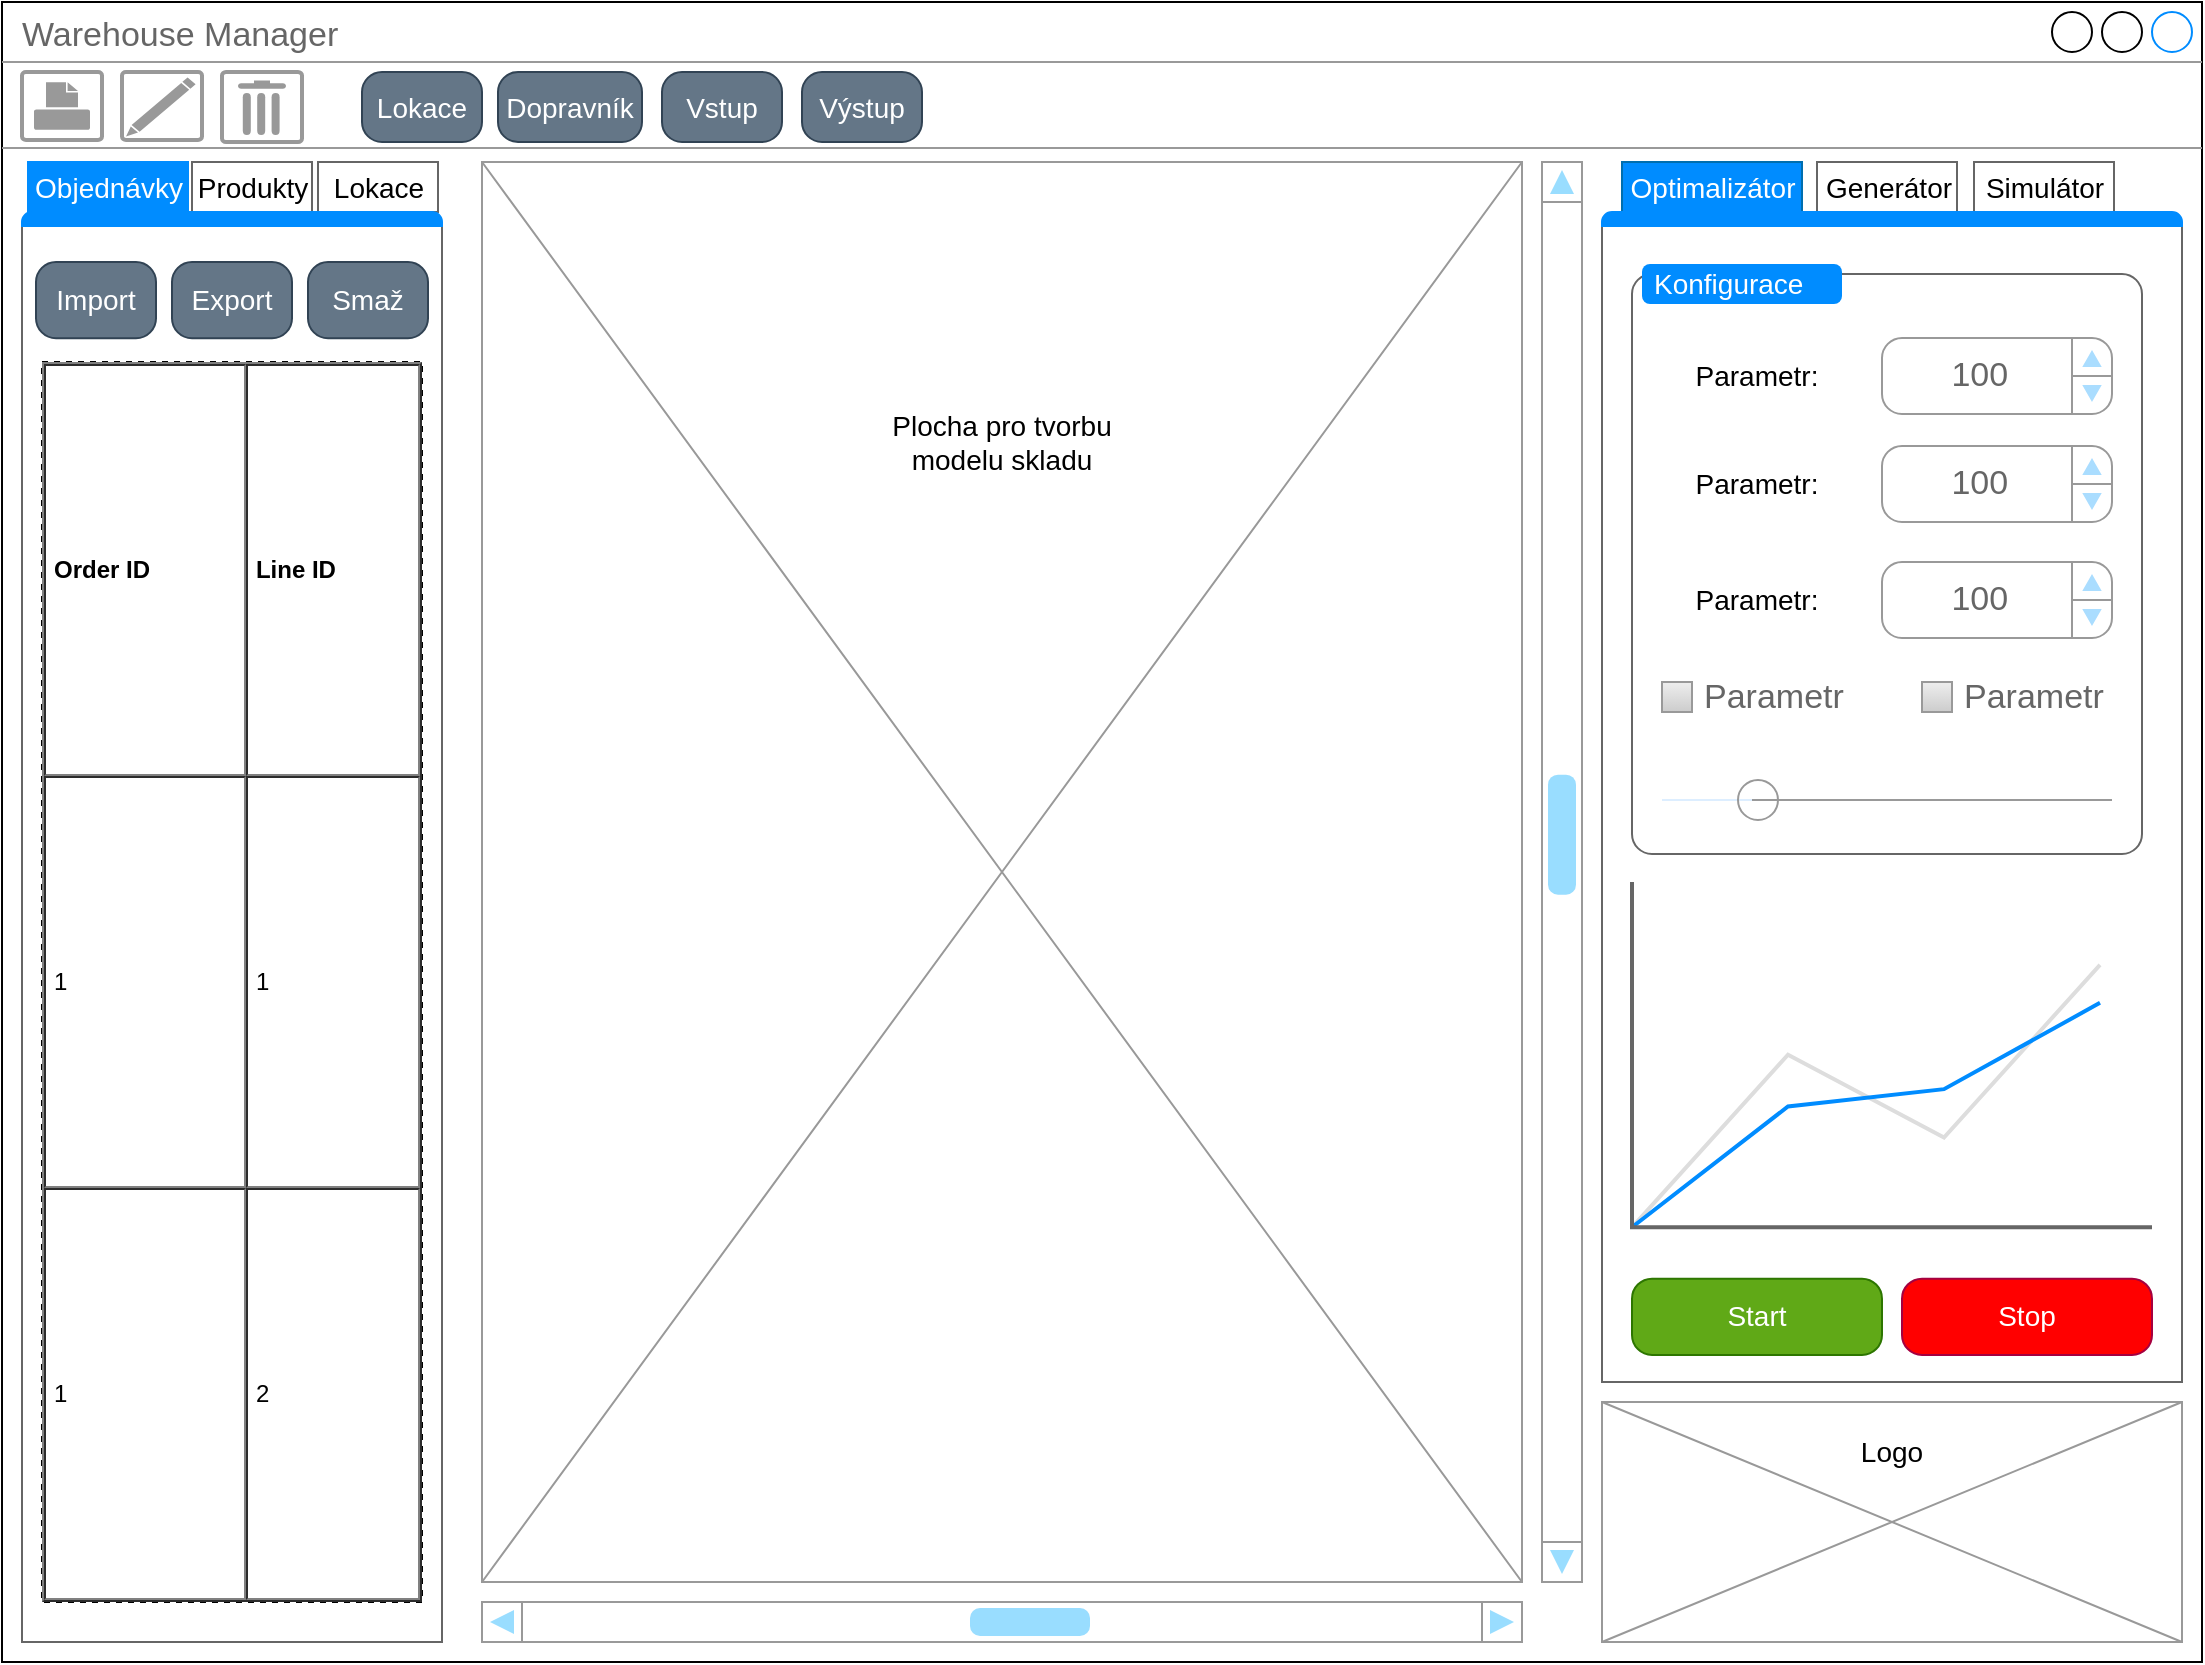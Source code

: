 <mxfile version="13.8.6" type="device"><diagram name="Page-1" id="03018318-947c-dd8e-b7a3-06fadd420f32"><mxGraphModel dx="2733" dy="884" grid="1" gridSize="10" guides="1" tooltips="1" connect="1" arrows="1" fold="1" page="1" pageScale="1" pageWidth="1100" pageHeight="850" background="#ffffff" math="0" shadow="0"><root><mxCell id="0"/><mxCell id="1" parent="0"/><mxCell id="x9t1fAH8Sbrye7nmffO0-58" value="Warehouse Manager" style="strokeWidth=1;shadow=0;dashed=0;align=center;html=1;shape=mxgraph.mockup.containers.window;align=left;verticalAlign=top;spacingLeft=8;strokeColor2=#008cff;strokeColor3=#c4c4c4;fontColor=#666666;mainText=;fontSize=17;labelBackgroundColor=none;fillColor=none;" vertex="1" parent="1"><mxGeometry x="-1090" y="10" width="1100" height="830" as="geometry"/></mxCell><mxCell id="x9t1fAH8Sbrye7nmffO0-44" value="" style="verticalLabelPosition=bottom;shadow=0;dashed=0;align=center;html=1;verticalAlign=top;strokeWidth=1;shape=mxgraph.mockup.navigation.scrollBar;strokeColor=#999999;barPos=53.333;fillColor2=#99ddff;strokeColor2=none;fillColor=none;" vertex="1" parent="1"><mxGeometry x="-850" y="810" width="520" height="20" as="geometry"/></mxCell><mxCell id="x9t1fAH8Sbrye7nmffO0-45" value="" style="verticalLabelPosition=bottom;shadow=0;dashed=0;align=center;html=1;verticalAlign=top;strokeWidth=1;shape=mxgraph.mockup.navigation.scrollBar;strokeColor=#999999;barPos=53.061;fillColor2=#99ddff;strokeColor2=none;direction=north;fillColor=none;" vertex="1" parent="1"><mxGeometry x="-320" y="90" width="20" height="710" as="geometry"/></mxCell><mxCell id="x9t1fAH8Sbrye7nmffO0-46" value="" style="strokeWidth=1;shadow=0;dashed=0;align=center;html=1;shape=mxgraph.mockup.containers.marginRect2;rectMarginTop=32;gradientColor=none;strokeColor=#666666;" vertex="1" parent="1"><mxGeometry x="-1080" y="90" width="210" height="740" as="geometry"/></mxCell><mxCell id="x9t1fAH8Sbrye7nmffO0-47" value="&lt;font style=&quot;font-size: 14px&quot; color=&quot;#ffffff&quot;&gt;Objednávky&lt;/font&gt;" style="strokeWidth=1;shadow=0;dashed=0;align=center;html=1;shape=mxgraph.mockup.containers.rrect;rSize=0;fontSize=17;fillColor=#008CFF;strokeColor=#008CFF;" vertex="1" parent="x9t1fAH8Sbrye7nmffO0-46"><mxGeometry width="80" height="25" relative="1" as="geometry"><mxPoint x="3" as="offset"/></mxGeometry></mxCell><mxCell id="x9t1fAH8Sbrye7nmffO0-48" value="&lt;font style=&quot;font-size: 14px&quot;&gt;Produkty&lt;/font&gt;" style="strokeWidth=1;shadow=0;dashed=0;align=center;html=1;shape=mxgraph.mockup.containers.rrect;rSize=0;fontSize=17;strokeColor=#666666;" vertex="1" parent="x9t1fAH8Sbrye7nmffO0-46"><mxGeometry width="60" height="25" relative="1" as="geometry"><mxPoint x="85" as="offset"/></mxGeometry></mxCell><mxCell id="x9t1fAH8Sbrye7nmffO0-49" value="&lt;font style=&quot;font-size: 14px&quot; color=&quot;#000000&quot;&gt;Lokace&lt;/font&gt;" style="strokeColor=inherit;fillColor=inherit;gradientColor=inherit;strokeWidth=1;shadow=0;dashed=0;align=center;html=1;shape=mxgraph.mockup.containers.rrect;rSize=0;fontSize=17;fontColor=#666666;gradientColor=none;" vertex="1" parent="x9t1fAH8Sbrye7nmffO0-46"><mxGeometry width="60" height="25" relative="1" as="geometry"><mxPoint x="148" as="offset"/></mxGeometry></mxCell><mxCell id="x9t1fAH8Sbrye7nmffO0-50" value="" style="strokeWidth=1;shadow=0;dashed=0;align=center;html=1;shape=mxgraph.mockup.containers.topButton;rSize=5;strokeColor=#008cff;fillColor=#008cff;gradientColor=none;resizeWidth=1;movable=0;deletable=1;" vertex="1" parent="x9t1fAH8Sbrye7nmffO0-46"><mxGeometry width="210" height="7" relative="1" as="geometry"><mxPoint y="25" as="offset"/></mxGeometry></mxCell><mxCell id="x9t1fAH8Sbrye7nmffO0-75" value="&lt;font style=&quot;font-size: 14px&quot;&gt;Import&lt;/font&gt;" style="strokeWidth=1;shadow=0;dashed=0;align=center;html=1;shape=mxgraph.mockup.buttons.button;strokeColor=#314354;mainText=;buttonStyle=round;fontSize=17;fontStyle=0;fillColor=#647687;whiteSpace=wrap;fontColor=#ffffff;" vertex="1" parent="x9t1fAH8Sbrye7nmffO0-46"><mxGeometry x="7" y="50" width="60" height="38.13" as="geometry"/></mxCell><mxCell id="x9t1fAH8Sbrye7nmffO0-76" value="&lt;span style=&quot;font-size: 14px&quot;&gt;Export&lt;/span&gt;" style="strokeWidth=1;shadow=0;dashed=0;align=center;html=1;shape=mxgraph.mockup.buttons.button;strokeColor=#314354;mainText=;buttonStyle=round;fontSize=17;fontStyle=0;fillColor=#647687;whiteSpace=wrap;fontColor=#ffffff;" vertex="1" parent="x9t1fAH8Sbrye7nmffO0-46"><mxGeometry x="75" y="50" width="60" height="38.13" as="geometry"/></mxCell><mxCell id="x9t1fAH8Sbrye7nmffO0-77" value="&lt;font style=&quot;font-size: 14px&quot;&gt;Smaž&lt;/font&gt;" style="strokeWidth=1;shadow=0;dashed=0;align=center;html=1;shape=mxgraph.mockup.buttons.button;strokeColor=#314354;mainText=;buttonStyle=round;fontSize=17;fontStyle=0;fillColor=#647687;whiteSpace=wrap;fontColor=#ffffff;" vertex="1" parent="x9t1fAH8Sbrye7nmffO0-46"><mxGeometry x="143" y="50" width="60" height="38.13" as="geometry"/></mxCell><mxCell id="x9t1fAH8Sbrye7nmffO0-82" value="&lt;table cellpadding=&quot;4&quot; cellspacing=&quot;0&quot; border=&quot;1&quot; style=&quot;font-size: 1em ; width: 100% ; height: 100%&quot;&gt;&lt;tbody&gt;&lt;tr&gt;&lt;th&gt;Order ID&lt;/th&gt;&lt;th&gt;Line ID&lt;/th&gt;&lt;/tr&gt;&lt;tr&gt;&lt;td&gt;1&lt;/td&gt;&lt;td&gt;1&lt;/td&gt;&lt;/tr&gt;&lt;tr&gt;&lt;td&gt;1&lt;/td&gt;&lt;td&gt;2&lt;/td&gt;&lt;/tr&gt;&lt;/tbody&gt;&lt;/table&gt; " style="verticalAlign=top;align=left;overflow=fill;fontSize=12;fontFamily=Helvetica;html=1;dashed=1;strokeColor=#000000;fillColor=none;" vertex="1" parent="x9t1fAH8Sbrye7nmffO0-46"><mxGeometry x="10" y="100" width="190" height="620" as="geometry"/></mxCell><mxCell id="x9t1fAH8Sbrye7nmffO0-52" value="" style="strokeWidth=1;shadow=0;dashed=0;align=center;html=1;shape=mxgraph.mockup.containers.marginRect2;rectMarginTop=32;strokeColor=#666666;gradientColor=none;" vertex="1" parent="1"><mxGeometry x="-290" y="90" width="290" height="610" as="geometry"/></mxCell><mxCell id="x9t1fAH8Sbrye7nmffO0-53" value="&lt;font style=&quot;font-size: 14px&quot;&gt;Optimalizátor&lt;/font&gt;" style="strokeColor=#006EAF;strokeWidth=1;shadow=0;dashed=0;align=center;html=1;shape=mxgraph.mockup.containers.rrect;rSize=0;fontSize=17;fontColor=#ffffff;fillColor=#008CFF;" vertex="1" parent="x9t1fAH8Sbrye7nmffO0-52"><mxGeometry width="90" height="25" relative="1" as="geometry"><mxPoint x="10" as="offset"/></mxGeometry></mxCell><mxCell id="x9t1fAH8Sbrye7nmffO0-54" value="&lt;font style=&quot;font-size: 14px&quot;&gt;Generátor&lt;/font&gt;" style="strokeWidth=1;shadow=0;dashed=0;align=center;html=1;shape=mxgraph.mockup.containers.rrect;rSize=0;fontSize=17;strokeColor=#666666;" vertex="1" parent="x9t1fAH8Sbrye7nmffO0-52"><mxGeometry width="70" height="25" relative="1" as="geometry"><mxPoint x="107.5" as="offset"/></mxGeometry></mxCell><mxCell id="x9t1fAH8Sbrye7nmffO0-55" value="&lt;font style=&quot;font-size: 14px&quot; color=&quot;#000000&quot;&gt;Simulátor&lt;/font&gt;" style="strokeColor=inherit;fillColor=inherit;gradientColor=inherit;strokeWidth=1;shadow=0;dashed=0;align=center;html=1;shape=mxgraph.mockup.containers.rrect;rSize=0;fontSize=17;fontColor=#666666;gradientColor=none;" vertex="1" parent="x9t1fAH8Sbrye7nmffO0-52"><mxGeometry width="70" height="25" relative="1" as="geometry"><mxPoint x="186" as="offset"/></mxGeometry></mxCell><mxCell id="x9t1fAH8Sbrye7nmffO0-56" value="" style="strokeWidth=1;shadow=0;dashed=0;align=center;html=1;shape=mxgraph.mockup.containers.topButton;rSize=5;strokeColor=#008cff;fillColor=#008cff;gradientColor=none;resizeWidth=1;movable=0;deletable=1;" vertex="1" parent="x9t1fAH8Sbrye7nmffO0-52"><mxGeometry width="290.0" height="7" relative="1" as="geometry"><mxPoint y="25" as="offset"/></mxGeometry></mxCell><mxCell id="x9t1fAH8Sbrye7nmffO0-43" value="" style="verticalLabelPosition=bottom;shadow=0;dashed=0;align=center;html=1;verticalAlign=top;strokeWidth=1;shape=mxgraph.mockup.graphics.lineChart;strokeColor=none;strokeColor2=#666666;strokeColor3=#008cff;strokeColor4=#dddddd;fillColor=none;" vertex="1" parent="x9t1fAH8Sbrye7nmffO0-52"><mxGeometry x="15" y="360.001" width="260" height="172.642" as="geometry"/></mxCell><mxCell id="x9t1fAH8Sbrye7nmffO0-60" value="&lt;font style=&quot;font-size: 14px&quot;&gt;Start&lt;/font&gt;" style="strokeWidth=1;shadow=0;dashed=0;align=center;html=1;shape=mxgraph.mockup.buttons.button;strokeColor=#2D7600;mainText=;buttonStyle=round;fontSize=17;fontStyle=0;fillColor=#60a917;whiteSpace=wrap;fontColor=#ffffff;" vertex="1" parent="x9t1fAH8Sbrye7nmffO0-52"><mxGeometry x="15" y="558.344" width="125" height="38.125" as="geometry"/></mxCell><mxCell id="x9t1fAH8Sbrye7nmffO0-61" value="&lt;span style=&quot;font-weight: normal&quot;&gt;&lt;font style=&quot;font-size: 14px&quot;&gt;Stop&lt;/font&gt;&lt;/span&gt;" style="strokeWidth=1;shadow=0;dashed=0;align=center;html=1;shape=mxgraph.mockup.buttons.button;strokeColor=#A50040;mainText=;buttonStyle=round;fontSize=17;fontStyle=1;whiteSpace=wrap;fontColor=#ffffff;fillColor=#FF0000;" vertex="1" parent="x9t1fAH8Sbrye7nmffO0-52"><mxGeometry x="150" y="558.344" width="125" height="38.125" as="geometry"/></mxCell><mxCell id="x9t1fAH8Sbrye7nmffO0-73" value="" style="shape=mxgraph.mockup.containers.marginRect;rectMarginTop=10;strokeColor=#666666;strokeWidth=1;dashed=0;rounded=1;arcSize=5;recursiveResize=0;fillColor=none;" vertex="1" parent="x9t1fAH8Sbrye7nmffO0-52"><mxGeometry x="15" y="46" width="255" height="300" as="geometry"/></mxCell><mxCell id="x9t1fAH8Sbrye7nmffO0-74" value="Konfigurace" style="shape=rect;strokeColor=none;fillColor=#008cff;strokeWidth=1;dashed=0;rounded=1;arcSize=20;fontColor=#ffffff;fontSize=14;spacing=2;spacingTop=-2;align=left;autosize=1;spacingLeft=4;resizeWidth=0;resizeHeight=0;perimeter=none;" vertex="1" parent="x9t1fAH8Sbrye7nmffO0-73"><mxGeometry x="5" y="5" width="100" height="20" as="geometry"/></mxCell><mxCell id="x9t1fAH8Sbrye7nmffO0-87" value="&lt;table cellpadding=&quot;0&quot; cellspacing=&quot;0&quot; style=&quot;width:100%;height:100%;&quot;&gt;&lt;tr&gt;&lt;td style=&quot;width:85%&quot;&gt;100&lt;/td&gt;&lt;td style=&quot;width:15%&quot;&gt;&lt;/td&gt;&lt;/tr&gt;&lt;/table&gt;" style="strokeWidth=1;shadow=0;dashed=0;align=center;html=1;shape=mxgraph.mockup.forms.spinner;strokeColor=#999999;spinLayout=right;spinStyle=normal;adjStyle=triangle;fillColor=#aaddff;fontSize=17;fontColor=#666666;mainText=;html=1;overflow=fill;labelBackgroundColor=none;" vertex="1" parent="x9t1fAH8Sbrye7nmffO0-73"><mxGeometry x="125" y="42" width="115" height="38" as="geometry"/></mxCell><mxCell id="x9t1fAH8Sbrye7nmffO0-88" value="Parametr" style="strokeWidth=1;shadow=0;dashed=0;align=center;html=1;shape=mxgraph.mockup.forms.rrect;rSize=0;fillColor=#eeeeee;strokeColor=#999999;gradientColor=#cccccc;align=left;spacingLeft=4;fontSize=17;fontColor=#666666;labelPosition=right;labelBackgroundColor=none;" vertex="1" parent="x9t1fAH8Sbrye7nmffO0-73"><mxGeometry x="145" y="214" width="15" height="15" as="geometry"/></mxCell><mxCell id="x9t1fAH8Sbrye7nmffO0-89" value="" style="verticalLabelPosition=bottom;shadow=0;dashed=0;align=center;html=1;verticalAlign=top;strokeWidth=1;shape=mxgraph.mockup.forms.horSlider;strokeColor=#999999;sliderStyle=basic;sliderPos=20;handleStyle=circle;fillColor2=#ddeeff;labelBackgroundColor=none;fillColor=none;fontSize=14;fontColor=#000000;" vertex="1" parent="x9t1fAH8Sbrye7nmffO0-73"><mxGeometry x="15" y="258" width="225" height="30" as="geometry"/></mxCell><mxCell id="x9t1fAH8Sbrye7nmffO0-91" value="Parametr" style="strokeWidth=1;shadow=0;dashed=0;align=center;html=1;shape=mxgraph.mockup.forms.rrect;rSize=0;fillColor=#eeeeee;strokeColor=#999999;gradientColor=#cccccc;align=left;spacingLeft=4;fontSize=17;fontColor=#666666;labelPosition=right;labelBackgroundColor=none;" vertex="1" parent="x9t1fAH8Sbrye7nmffO0-73"><mxGeometry x="15" y="214" width="15" height="15" as="geometry"/></mxCell><mxCell id="x9t1fAH8Sbrye7nmffO0-92" value="&lt;span&gt;Parametr:&lt;/span&gt;" style="text;html=1;strokeColor=none;fillColor=none;align=center;verticalAlign=middle;whiteSpace=wrap;rounded=0;dashed=1;fontSize=14;labelBackgroundColor=none;labelBorderColor=none;" vertex="1" parent="x9t1fAH8Sbrye7nmffO0-73"><mxGeometry x="15" y="42" width="95" height="38" as="geometry"/></mxCell><mxCell id="x9t1fAH8Sbrye7nmffO0-93" value="&lt;table cellpadding=&quot;0&quot; cellspacing=&quot;0&quot; style=&quot;width:100%;height:100%;&quot;&gt;&lt;tr&gt;&lt;td style=&quot;width:85%&quot;&gt;100&lt;/td&gt;&lt;td style=&quot;width:15%&quot;&gt;&lt;/td&gt;&lt;/tr&gt;&lt;/table&gt;" style="strokeWidth=1;shadow=0;dashed=0;align=center;html=1;shape=mxgraph.mockup.forms.spinner;strokeColor=#999999;spinLayout=right;spinStyle=normal;adjStyle=triangle;fillColor=#aaddff;fontSize=17;fontColor=#666666;mainText=;html=1;overflow=fill;labelBackgroundColor=none;" vertex="1" parent="x9t1fAH8Sbrye7nmffO0-73"><mxGeometry x="125" y="96" width="115" height="38" as="geometry"/></mxCell><mxCell id="x9t1fAH8Sbrye7nmffO0-94" value="&lt;span&gt;Parametr:&lt;/span&gt;" style="text;html=1;strokeColor=none;fillColor=none;align=center;verticalAlign=middle;whiteSpace=wrap;rounded=0;dashed=1;fontSize=14;labelBackgroundColor=none;labelBorderColor=none;" vertex="1" parent="x9t1fAH8Sbrye7nmffO0-73"><mxGeometry x="15" y="96" width="95" height="38" as="geometry"/></mxCell><mxCell id="x9t1fAH8Sbrye7nmffO0-95" value="&lt;table cellpadding=&quot;0&quot; cellspacing=&quot;0&quot; style=&quot;width:100%;height:100%;&quot;&gt;&lt;tr&gt;&lt;td style=&quot;width:85%&quot;&gt;100&lt;/td&gt;&lt;td style=&quot;width:15%&quot;&gt;&lt;/td&gt;&lt;/tr&gt;&lt;/table&gt;" style="strokeWidth=1;shadow=0;dashed=0;align=center;html=1;shape=mxgraph.mockup.forms.spinner;strokeColor=#999999;spinLayout=right;spinStyle=normal;adjStyle=triangle;fillColor=#aaddff;fontSize=17;fontColor=#666666;mainText=;html=1;overflow=fill;labelBackgroundColor=none;" vertex="1" parent="x9t1fAH8Sbrye7nmffO0-73"><mxGeometry x="125" y="154" width="115" height="38" as="geometry"/></mxCell><mxCell id="x9t1fAH8Sbrye7nmffO0-96" value="&lt;span&gt;Parametr:&lt;/span&gt;" style="text;html=1;strokeColor=none;fillColor=none;align=center;verticalAlign=middle;whiteSpace=wrap;rounded=0;dashed=1;fontSize=14;labelBackgroundColor=none;labelBorderColor=none;" vertex="1" parent="x9t1fAH8Sbrye7nmffO0-73"><mxGeometry x="15" y="154" width="95" height="38" as="geometry"/></mxCell><mxCell id="x9t1fAH8Sbrye7nmffO0-57" value="" style="verticalLabelPosition=bottom;shadow=0;dashed=0;align=center;html=1;verticalAlign=top;strokeWidth=1;shape=mxgraph.mockup.graphics.simpleIcon;strokeColor=#999999;fillColor=none;" vertex="1" parent="1"><mxGeometry x="-850" y="90" width="520" height="710" as="geometry"/></mxCell><mxCell id="x9t1fAH8Sbrye7nmffO0-62" value="" style="verticalLabelPosition=bottom;shadow=0;dashed=0;align=center;html=1;verticalAlign=top;strokeWidth=1;shape=mxgraph.mockup.markup.line;strokeColor=#999999;direction=north;fillColor=none;rotation=-90;" vertex="1" parent="1"><mxGeometry x="-550" y="-467" width="20" height="1100" as="geometry"/></mxCell><mxCell id="x9t1fAH8Sbrye7nmffO0-63" value="" style="verticalLabelPosition=bottom;shadow=0;dashed=0;align=center;html=1;verticalAlign=top;strokeWidth=1;shape=mxgraph.mockup.markup.line;strokeColor=#999999;direction=north;fillColor=none;rotation=-90;" vertex="1" parent="1"><mxGeometry x="-550" y="-510" width="20" height="1100" as="geometry"/></mxCell><mxCell id="x9t1fAH8Sbrye7nmffO0-64" value="" style="strokeColor=#999999;verticalLabelPosition=bottom;shadow=0;dashed=0;verticalAlign=top;strokeWidth=2;html=1;shape=mxgraph.mockup.misc.editIcon;fillColor=none;" vertex="1" parent="1"><mxGeometry x="-1030" y="45" width="40" height="34" as="geometry"/></mxCell><mxCell id="x9t1fAH8Sbrye7nmffO0-65" value="" style="strokeColor=#999999;verticalLabelPosition=bottom;shadow=0;dashed=0;verticalAlign=top;strokeWidth=2;html=1;shape=mxgraph.mockup.misc.trashcanIcon;fillColor=none;" vertex="1" parent="1"><mxGeometry x="-980" y="45" width="40" height="35" as="geometry"/></mxCell><mxCell id="x9t1fAH8Sbrye7nmffO0-66" value="" style="strokeColor=#999999;verticalLabelPosition=bottom;shadow=0;dashed=0;verticalAlign=top;strokeWidth=2;html=1;shape=mxgraph.mockup.misc.printIcon;fillColor=none;" vertex="1" parent="1"><mxGeometry x="-1080" y="45" width="40" height="34" as="geometry"/></mxCell><mxCell id="x9t1fAH8Sbrye7nmffO0-67" value="" style="verticalLabelPosition=bottom;shadow=0;dashed=0;align=center;html=1;verticalAlign=top;strokeWidth=1;shape=mxgraph.mockup.graphics.simpleIcon;strokeColor=#999999;fillColor=none;" vertex="1" parent="1"><mxGeometry x="-290" y="710" width="290" height="120" as="geometry"/></mxCell><mxCell id="x9t1fAH8Sbrye7nmffO0-78" value="&lt;font style=&quot;font-size: 14px&quot;&gt;Lokace&lt;/font&gt;" style="strokeWidth=1;shadow=0;dashed=0;align=center;html=1;shape=mxgraph.mockup.buttons.button;strokeColor=#314354;mainText=;buttonStyle=round;fontSize=17;fontStyle=0;fillColor=#647687;whiteSpace=wrap;fontColor=#ffffff;" vertex="1" parent="1"><mxGeometry x="-910" y="45" width="60" height="35" as="geometry"/></mxCell><mxCell id="x9t1fAH8Sbrye7nmffO0-79" value="&lt;font style=&quot;font-size: 14px&quot;&gt;Dopravník&lt;/font&gt;" style="strokeWidth=1;shadow=0;dashed=0;align=center;html=1;shape=mxgraph.mockup.buttons.button;strokeColor=#314354;mainText=;buttonStyle=round;fontSize=17;fontStyle=0;fillColor=#647687;whiteSpace=wrap;fontColor=#ffffff;" vertex="1" parent="1"><mxGeometry x="-842" y="45" width="72" height="35" as="geometry"/></mxCell><mxCell id="x9t1fAH8Sbrye7nmffO0-80" value="&lt;font style=&quot;font-size: 14px&quot;&gt;Vstup&lt;/font&gt;&lt;span style=&quot;color: rgba(0 , 0 , 0 , 0) ; font-family: monospace ; font-size: 0px&quot;&gt;%3CmxGraphModel%3E%3Croot%3E%3CmxCell%20id%3D%220%22%2F%3E%3CmxCell%20id%3D%221%22%20parent%3D%220%22%2F%3E%3CmxCell%20id%3D%222%22%20value%3D%22%26lt%3Bfont%20style%3D%26quot%3Bfont-size%3A%2014px%26quot%3B%26gt%3BImport%26lt%3B%2Ffont%26gt%3B%22%20style%3D%22strokeWidth%3D1%3Bshadow%3D0%3Bdashed%3D0%3Balign%3Dcenter%3Bhtml%3D1%3Bshape%3Dmxgraph.mockup.buttons.button%3BstrokeColor%3D%23314354%3BmainText%3D%3BbuttonStyle%3Dround%3BfontSize%3D17%3BfontStyle%3D0%3BfillColor%3D%23647687%3BwhiteSpace%3Dwrap%3BfontColor%3D%23ffffff%3B%22%20vertex%3D%221%22%20parent%3D%221%22%3E%3CmxGeometry%20x%3D%22-1073%22%20y%3D%22150%22%20width%3D%2260%22%20height%3D%2238.13%22%20as%3D%22geometry%22%2F%3E%3C%2FmxCell%3E%3CmxCell%20id%3D%223%22%20value%3D%22%26lt%3Bfont%20style%3D%26quot%3Bfont-size%3A%2014px%26quot%3B%26gt%3BExport%26lt%3B%2Ffont%26gt%3B%22%20style%3D%22strokeWidth%3D1%3Bshadow%3D0%3Bdashed%3D0%3Balign%3Dcenter%3Bhtml%3D1%3Bshape%3Dmxgraph.mockup.buttons.button%3BstrokeColor%3D%23314354%3BmainText%3D%3BbuttonStyle%3Dround%3BfontSize%3D17%3BfontStyle%3D0%3BfillColor%3D%23647687%3BwhiteSpace%3Dwrap%3BfontColor%3D%23ffffff%3B%22%20vertex%3D%221%22%20parent%3D%221%22%3E%3CmxGeometry%20x%3D%22-1005%22%20y%3D%22150%22%20width%3D%2260%22%20height%3D%2238.13%22%20as%3D%22geometry%22%2F%3E%3C%2FmxCell%3E%3CmxCell%20id%3D%224%22%20value%3D%22%26lt%3Bfont%20style%3D%26quot%3Bfont-size%3A%2014px%26quot%3B%26gt%3BSma%C5%BE%26lt%3B%2Ffont%26gt%3B%22%20style%3D%22strokeWidth%3D1%3Bshadow%3D0%3Bdashed%3D0%3Balign%3Dcenter%3Bhtml%3D1%3Bshape%3Dmxgraph.mockup.buttons.button%3BstrokeColor%3D%23314354%3BmainText%3D%3BbuttonStyle%3Dround%3BfontSize%3D17%3BfontStyle%3D0%3BfillColor%3D%23647687%3BwhiteSpace%3Dwrap%3BfontColor%3D%23ffffff%3B%22%20vertex%3D%221%22%20parent%3D%221%22%3E%3CmxGeometry%20x%3D%22-937%22%20y%3D%22150%22%20width%3D%2260%22%20height%3D%2238.13%22%20as%3D%22geometry%22%2F%3E%3C%2FmxCell%3E%3C%2Froot%3E%3C%2FmxGraphModel%3E&lt;/span&gt;" style="strokeWidth=1;shadow=0;dashed=0;align=center;html=1;shape=mxgraph.mockup.buttons.button;strokeColor=#314354;mainText=;buttonStyle=round;fontSize=17;fontStyle=0;fillColor=#647687;whiteSpace=wrap;fontColor=#ffffff;" vertex="1" parent="1"><mxGeometry x="-760" y="45" width="60" height="35" as="geometry"/></mxCell><mxCell id="x9t1fAH8Sbrye7nmffO0-81" value="&lt;span style=&quot;font-size: 14px&quot;&gt;Výstup&lt;/span&gt;" style="strokeWidth=1;shadow=0;dashed=0;align=center;html=1;shape=mxgraph.mockup.buttons.button;strokeColor=#314354;mainText=;buttonStyle=round;fontSize=17;fontStyle=0;fillColor=#647687;whiteSpace=wrap;fontColor=#ffffff;" vertex="1" parent="1"><mxGeometry x="-690" y="45" width="60" height="35" as="geometry"/></mxCell><mxCell id="x9t1fAH8Sbrye7nmffO0-84" value="&lt;span&gt;Plocha pro tvorbu modelu skladu&lt;/span&gt;" style="text;html=1;strokeColor=none;fillColor=none;align=center;verticalAlign=middle;whiteSpace=wrap;rounded=0;dashed=1;fontSize=14;labelBackgroundColor=none;labelBorderColor=none;" vertex="1" parent="1"><mxGeometry x="-660" y="200" width="140" height="60" as="geometry"/></mxCell><mxCell id="x9t1fAH8Sbrye7nmffO0-86" value="&lt;span&gt;Logo&lt;/span&gt;" style="text;html=1;strokeColor=none;fillColor=none;align=center;verticalAlign=middle;whiteSpace=wrap;rounded=0;dashed=1;fontSize=14;labelBackgroundColor=none;labelBorderColor=none;" vertex="1" parent="1"><mxGeometry x="-215" y="720" width="140" height="30" as="geometry"/></mxCell></root></mxGraphModel></diagram></mxfile>